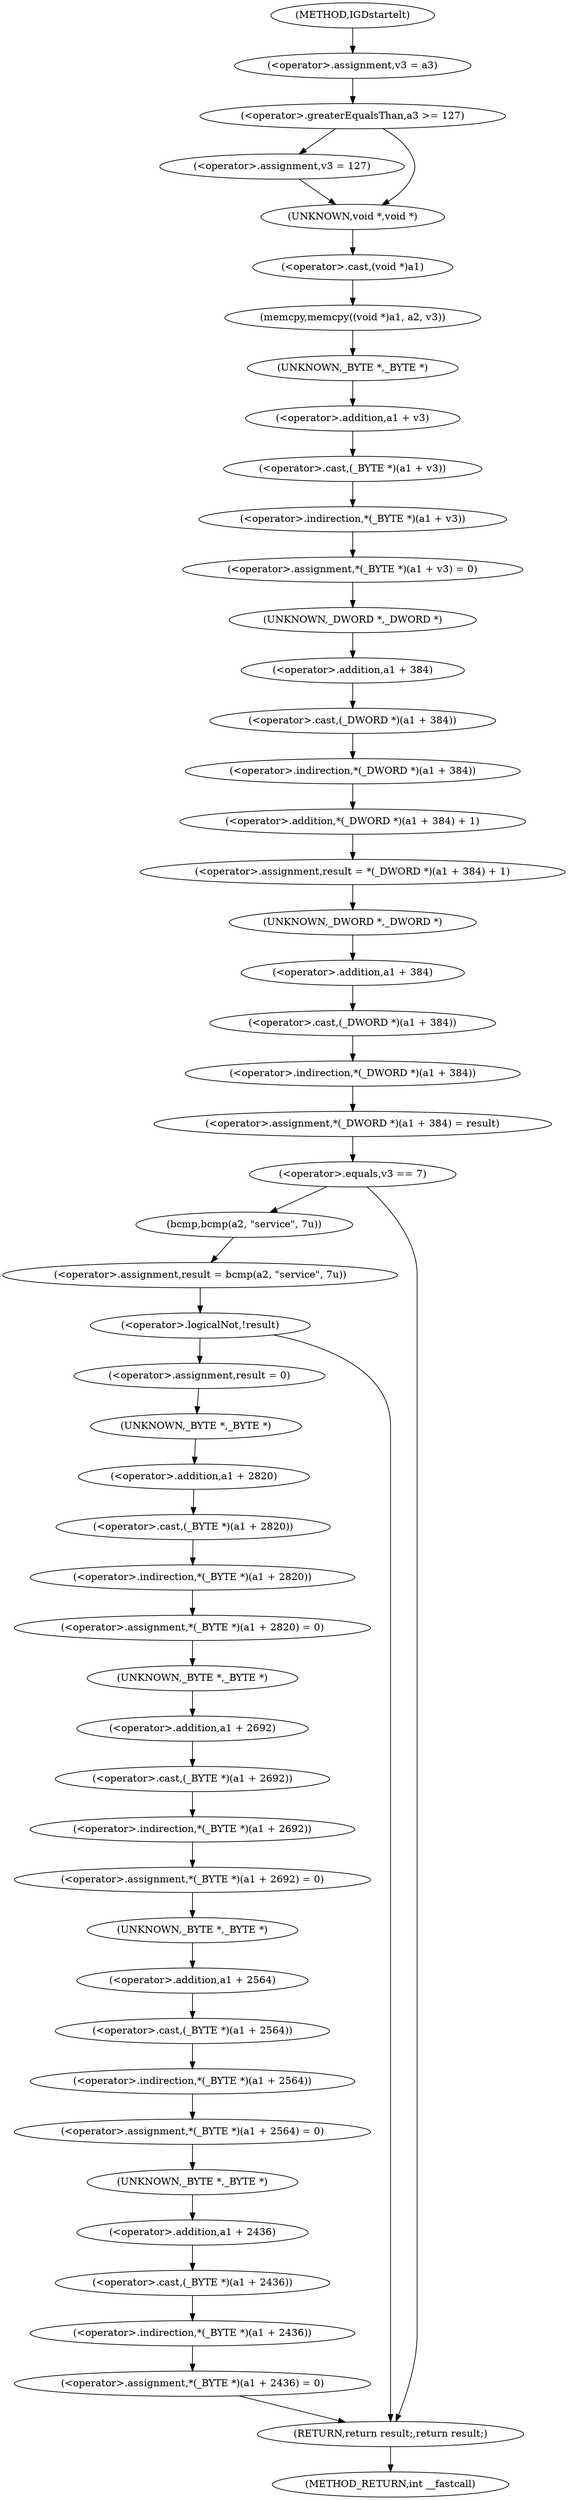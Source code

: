 digraph IGDstartelt {  
"1000110" [label = "(<operator>.assignment,v3 = a3)" ]
"1000114" [label = "(<operator>.greaterEqualsThan,a3 >= 127)" ]
"1000117" [label = "(<operator>.assignment,v3 = 127)" ]
"1000120" [label = "(memcpy,memcpy((void *)a1, a2, v3))" ]
"1000121" [label = "(<operator>.cast,(void *)a1)" ]
"1000122" [label = "(UNKNOWN,void *,void *)" ]
"1000126" [label = "(<operator>.assignment,*(_BYTE *)(a1 + v3) = 0)" ]
"1000127" [label = "(<operator>.indirection,*(_BYTE *)(a1 + v3))" ]
"1000128" [label = "(<operator>.cast,(_BYTE *)(a1 + v3))" ]
"1000129" [label = "(UNKNOWN,_BYTE *,_BYTE *)" ]
"1000130" [label = "(<operator>.addition,a1 + v3)" ]
"1000134" [label = "(<operator>.assignment,result = *(_DWORD *)(a1 + 384) + 1)" ]
"1000136" [label = "(<operator>.addition,*(_DWORD *)(a1 + 384) + 1)" ]
"1000137" [label = "(<operator>.indirection,*(_DWORD *)(a1 + 384))" ]
"1000138" [label = "(<operator>.cast,(_DWORD *)(a1 + 384))" ]
"1000139" [label = "(UNKNOWN,_DWORD *,_DWORD *)" ]
"1000140" [label = "(<operator>.addition,a1 + 384)" ]
"1000144" [label = "(<operator>.assignment,*(_DWORD *)(a1 + 384) = result)" ]
"1000145" [label = "(<operator>.indirection,*(_DWORD *)(a1 + 384))" ]
"1000146" [label = "(<operator>.cast,(_DWORD *)(a1 + 384))" ]
"1000147" [label = "(UNKNOWN,_DWORD *,_DWORD *)" ]
"1000148" [label = "(<operator>.addition,a1 + 384)" ]
"1000153" [label = "(<operator>.equals,v3 == 7)" ]
"1000157" [label = "(<operator>.assignment,result = bcmp(a2, \"service\", 7u))" ]
"1000159" [label = "(bcmp,bcmp(a2, \"service\", 7u))" ]
"1000164" [label = "(<operator>.logicalNot,!result)" ]
"1000167" [label = "(<operator>.assignment,result = 0)" ]
"1000170" [label = "(<operator>.assignment,*(_BYTE *)(a1 + 2820) = 0)" ]
"1000171" [label = "(<operator>.indirection,*(_BYTE *)(a1 + 2820))" ]
"1000172" [label = "(<operator>.cast,(_BYTE *)(a1 + 2820))" ]
"1000173" [label = "(UNKNOWN,_BYTE *,_BYTE *)" ]
"1000174" [label = "(<operator>.addition,a1 + 2820)" ]
"1000178" [label = "(<operator>.assignment,*(_BYTE *)(a1 + 2692) = 0)" ]
"1000179" [label = "(<operator>.indirection,*(_BYTE *)(a1 + 2692))" ]
"1000180" [label = "(<operator>.cast,(_BYTE *)(a1 + 2692))" ]
"1000181" [label = "(UNKNOWN,_BYTE *,_BYTE *)" ]
"1000182" [label = "(<operator>.addition,a1 + 2692)" ]
"1000186" [label = "(<operator>.assignment,*(_BYTE *)(a1 + 2564) = 0)" ]
"1000187" [label = "(<operator>.indirection,*(_BYTE *)(a1 + 2564))" ]
"1000188" [label = "(<operator>.cast,(_BYTE *)(a1 + 2564))" ]
"1000189" [label = "(UNKNOWN,_BYTE *,_BYTE *)" ]
"1000190" [label = "(<operator>.addition,a1 + 2564)" ]
"1000194" [label = "(<operator>.assignment,*(_BYTE *)(a1 + 2436) = 0)" ]
"1000195" [label = "(<operator>.indirection,*(_BYTE *)(a1 + 2436))" ]
"1000196" [label = "(<operator>.cast,(_BYTE *)(a1 + 2436))" ]
"1000197" [label = "(UNKNOWN,_BYTE *,_BYTE *)" ]
"1000198" [label = "(<operator>.addition,a1 + 2436)" ]
"1000202" [label = "(RETURN,return result;,return result;)" ]
"1000103" [label = "(METHOD,IGDstartelt)" ]
"1000204" [label = "(METHOD_RETURN,int __fastcall)" ]
  "1000110" -> "1000114" 
  "1000114" -> "1000122" 
  "1000114" -> "1000117" 
  "1000117" -> "1000122" 
  "1000120" -> "1000129" 
  "1000121" -> "1000120" 
  "1000122" -> "1000121" 
  "1000126" -> "1000139" 
  "1000127" -> "1000126" 
  "1000128" -> "1000127" 
  "1000129" -> "1000130" 
  "1000130" -> "1000128" 
  "1000134" -> "1000147" 
  "1000136" -> "1000134" 
  "1000137" -> "1000136" 
  "1000138" -> "1000137" 
  "1000139" -> "1000140" 
  "1000140" -> "1000138" 
  "1000144" -> "1000153" 
  "1000145" -> "1000144" 
  "1000146" -> "1000145" 
  "1000147" -> "1000148" 
  "1000148" -> "1000146" 
  "1000153" -> "1000159" 
  "1000153" -> "1000202" 
  "1000157" -> "1000164" 
  "1000159" -> "1000157" 
  "1000164" -> "1000167" 
  "1000164" -> "1000202" 
  "1000167" -> "1000173" 
  "1000170" -> "1000181" 
  "1000171" -> "1000170" 
  "1000172" -> "1000171" 
  "1000173" -> "1000174" 
  "1000174" -> "1000172" 
  "1000178" -> "1000189" 
  "1000179" -> "1000178" 
  "1000180" -> "1000179" 
  "1000181" -> "1000182" 
  "1000182" -> "1000180" 
  "1000186" -> "1000197" 
  "1000187" -> "1000186" 
  "1000188" -> "1000187" 
  "1000189" -> "1000190" 
  "1000190" -> "1000188" 
  "1000194" -> "1000202" 
  "1000195" -> "1000194" 
  "1000196" -> "1000195" 
  "1000197" -> "1000198" 
  "1000198" -> "1000196" 
  "1000202" -> "1000204" 
  "1000103" -> "1000110" 
}
